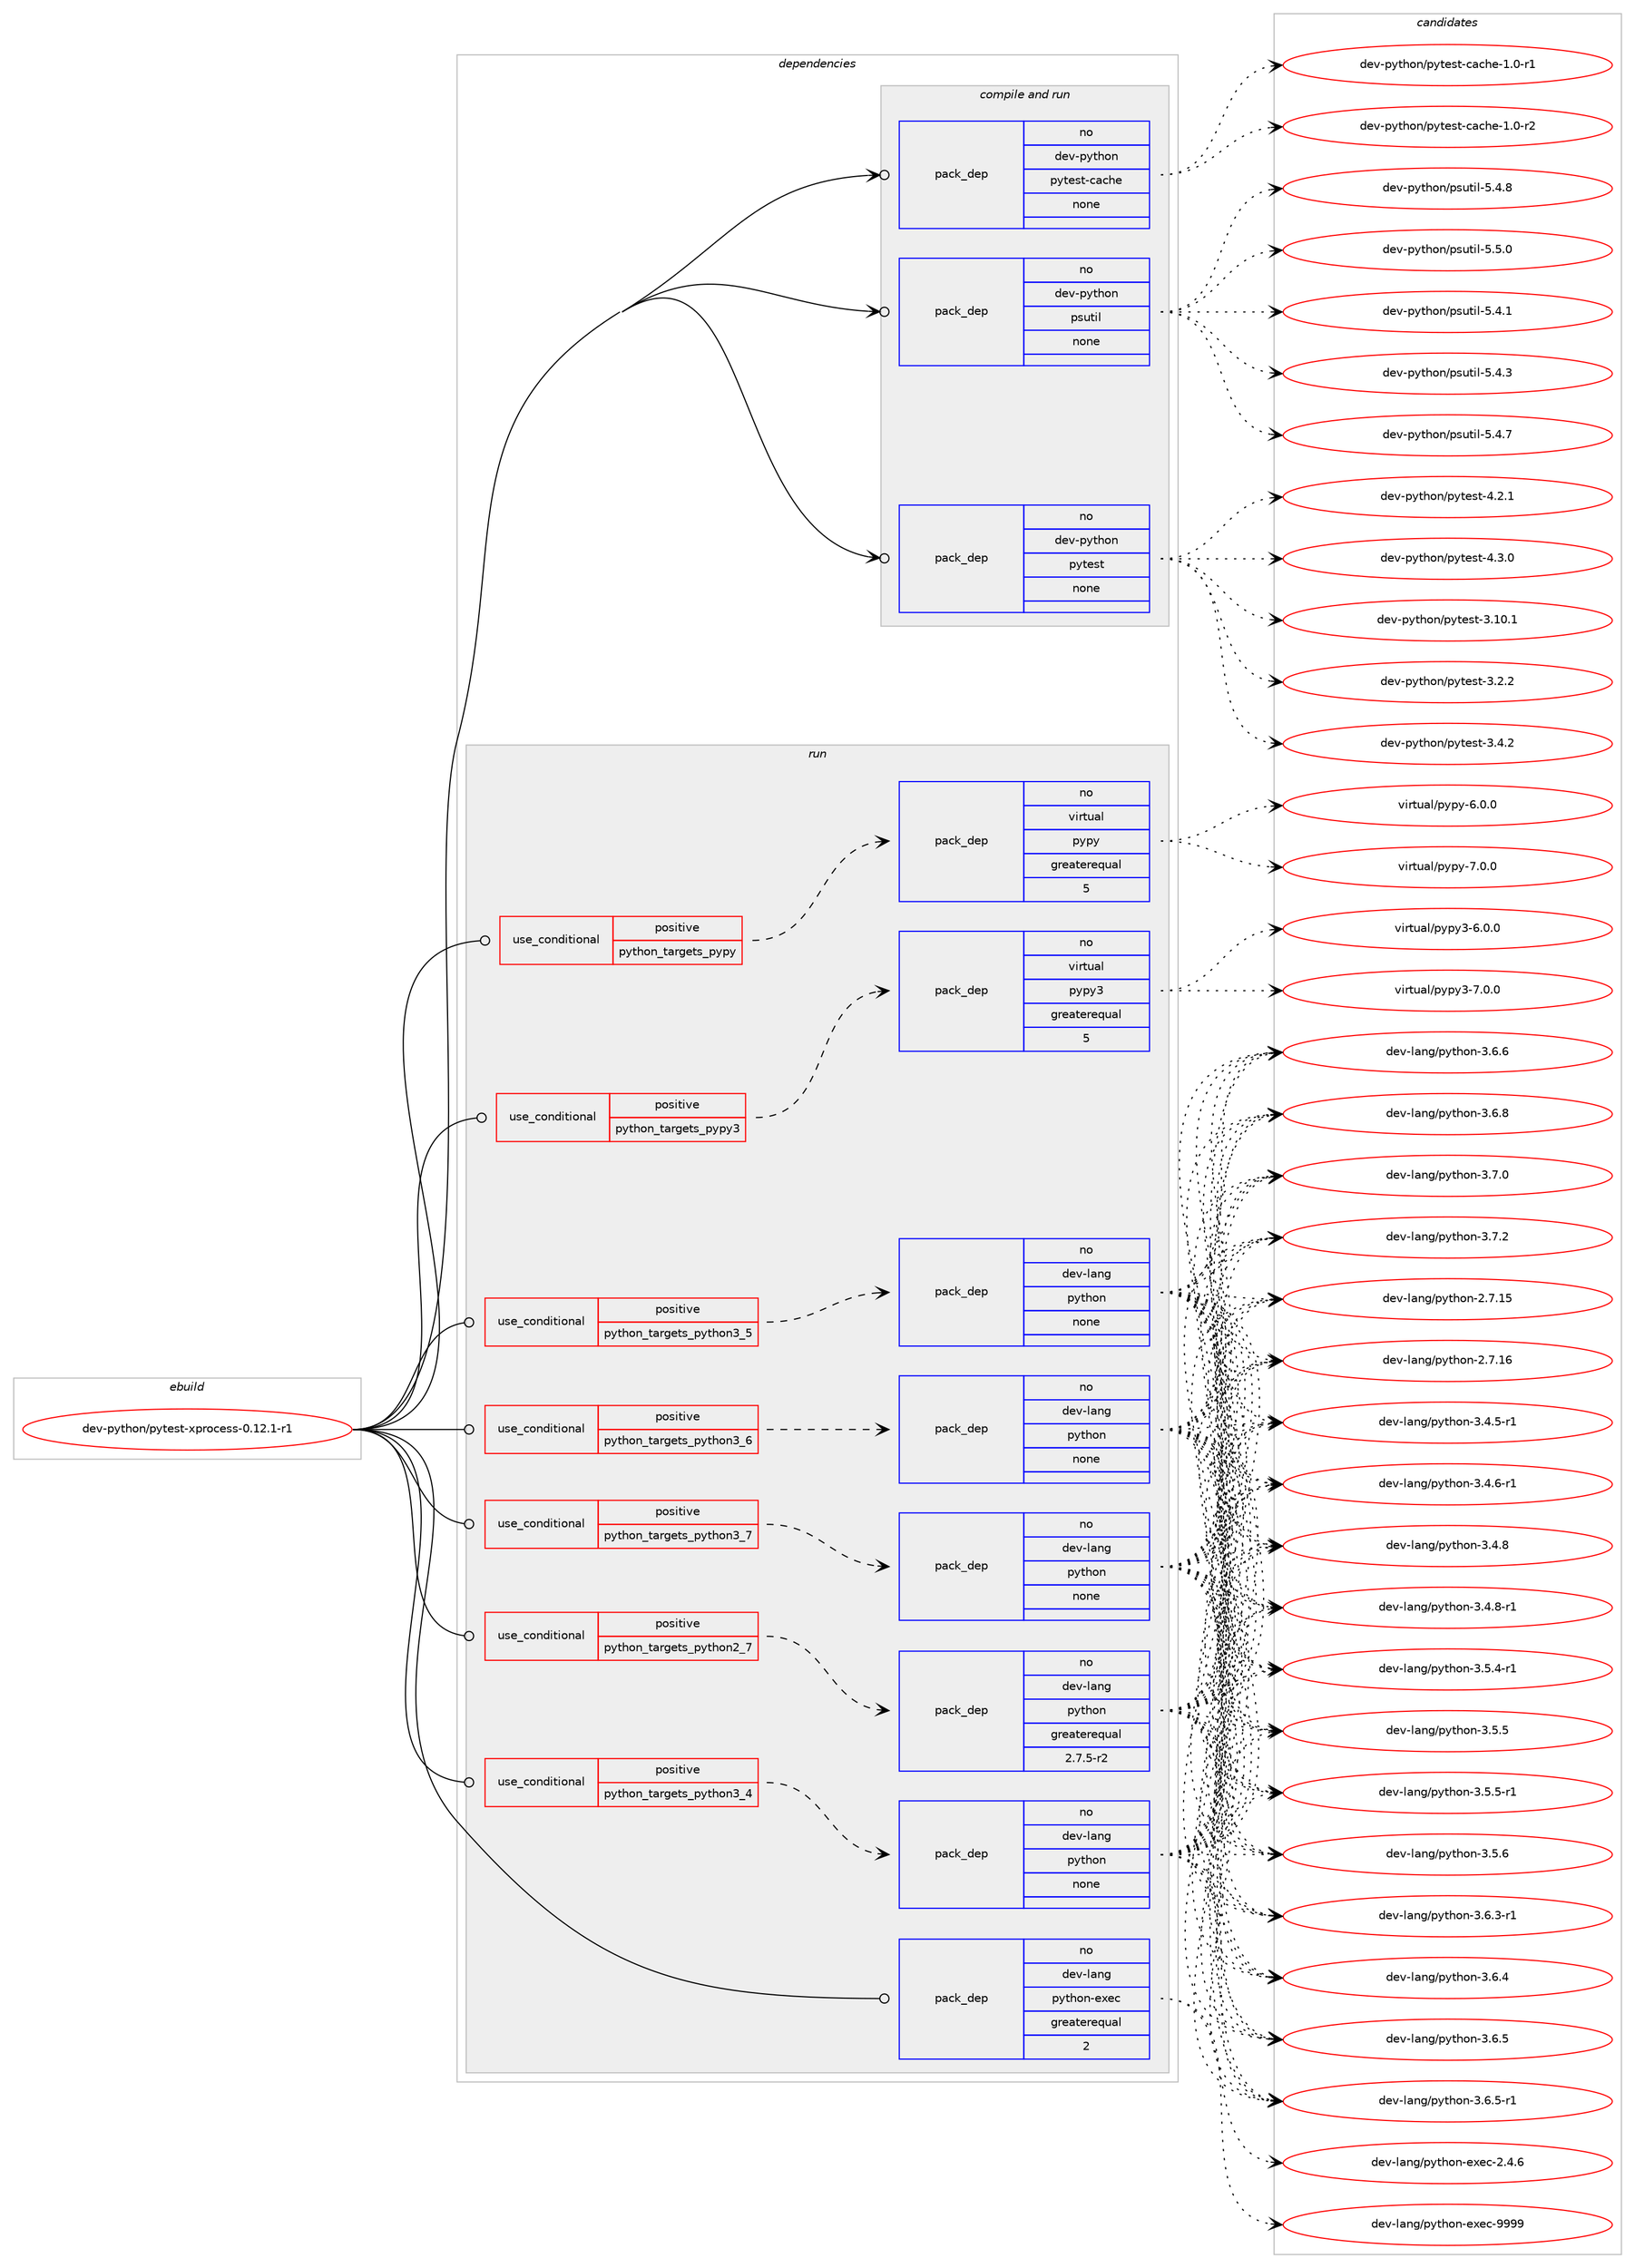 digraph prolog {

# *************
# Graph options
# *************

newrank=true;
concentrate=true;
compound=true;
graph [rankdir=LR,fontname=Helvetica,fontsize=10,ranksep=1.5];#, ranksep=2.5, nodesep=0.2];
edge  [arrowhead=vee];
node  [fontname=Helvetica,fontsize=10];

# **********
# The ebuild
# **********

subgraph cluster_leftcol {
color=gray;
rank=same;
label=<<i>ebuild</i>>;
id [label="dev-python/pytest-xprocess-0.12.1-r1", color=red, width=4, href="../dev-python/pytest-xprocess-0.12.1-r1.svg"];
}

# ****************
# The dependencies
# ****************

subgraph cluster_midcol {
color=gray;
label=<<i>dependencies</i>>;
subgraph cluster_compile {
fillcolor="#eeeeee";
style=filled;
label=<<i>compile</i>>;
}
subgraph cluster_compileandrun {
fillcolor="#eeeeee";
style=filled;
label=<<i>compile and run</i>>;
subgraph pack1028248 {
dependency1433954 [label=<<TABLE BORDER="0" CELLBORDER="1" CELLSPACING="0" CELLPADDING="4" WIDTH="220"><TR><TD ROWSPAN="6" CELLPADDING="30">pack_dep</TD></TR><TR><TD WIDTH="110">no</TD></TR><TR><TD>dev-python</TD></TR><TR><TD>psutil</TD></TR><TR><TD>none</TD></TR><TR><TD></TD></TR></TABLE>>, shape=none, color=blue];
}
id:e -> dependency1433954:w [weight=20,style="solid",arrowhead="odotvee"];
subgraph pack1028249 {
dependency1433955 [label=<<TABLE BORDER="0" CELLBORDER="1" CELLSPACING="0" CELLPADDING="4" WIDTH="220"><TR><TD ROWSPAN="6" CELLPADDING="30">pack_dep</TD></TR><TR><TD WIDTH="110">no</TD></TR><TR><TD>dev-python</TD></TR><TR><TD>pytest</TD></TR><TR><TD>none</TD></TR><TR><TD></TD></TR></TABLE>>, shape=none, color=blue];
}
id:e -> dependency1433955:w [weight=20,style="solid",arrowhead="odotvee"];
subgraph pack1028250 {
dependency1433956 [label=<<TABLE BORDER="0" CELLBORDER="1" CELLSPACING="0" CELLPADDING="4" WIDTH="220"><TR><TD ROWSPAN="6" CELLPADDING="30">pack_dep</TD></TR><TR><TD WIDTH="110">no</TD></TR><TR><TD>dev-python</TD></TR><TR><TD>pytest-cache</TD></TR><TR><TD>none</TD></TR><TR><TD></TD></TR></TABLE>>, shape=none, color=blue];
}
id:e -> dependency1433956:w [weight=20,style="solid",arrowhead="odotvee"];
}
subgraph cluster_run {
fillcolor="#eeeeee";
style=filled;
label=<<i>run</i>>;
subgraph cond382357 {
dependency1433957 [label=<<TABLE BORDER="0" CELLBORDER="1" CELLSPACING="0" CELLPADDING="4"><TR><TD ROWSPAN="3" CELLPADDING="10">use_conditional</TD></TR><TR><TD>positive</TD></TR><TR><TD>python_targets_pypy</TD></TR></TABLE>>, shape=none, color=red];
subgraph pack1028251 {
dependency1433958 [label=<<TABLE BORDER="0" CELLBORDER="1" CELLSPACING="0" CELLPADDING="4" WIDTH="220"><TR><TD ROWSPAN="6" CELLPADDING="30">pack_dep</TD></TR><TR><TD WIDTH="110">no</TD></TR><TR><TD>virtual</TD></TR><TR><TD>pypy</TD></TR><TR><TD>greaterequal</TD></TR><TR><TD>5</TD></TR></TABLE>>, shape=none, color=blue];
}
dependency1433957:e -> dependency1433958:w [weight=20,style="dashed",arrowhead="vee"];
}
id:e -> dependency1433957:w [weight=20,style="solid",arrowhead="odot"];
subgraph cond382358 {
dependency1433959 [label=<<TABLE BORDER="0" CELLBORDER="1" CELLSPACING="0" CELLPADDING="4"><TR><TD ROWSPAN="3" CELLPADDING="10">use_conditional</TD></TR><TR><TD>positive</TD></TR><TR><TD>python_targets_pypy3</TD></TR></TABLE>>, shape=none, color=red];
subgraph pack1028252 {
dependency1433960 [label=<<TABLE BORDER="0" CELLBORDER="1" CELLSPACING="0" CELLPADDING="4" WIDTH="220"><TR><TD ROWSPAN="6" CELLPADDING="30">pack_dep</TD></TR><TR><TD WIDTH="110">no</TD></TR><TR><TD>virtual</TD></TR><TR><TD>pypy3</TD></TR><TR><TD>greaterequal</TD></TR><TR><TD>5</TD></TR></TABLE>>, shape=none, color=blue];
}
dependency1433959:e -> dependency1433960:w [weight=20,style="dashed",arrowhead="vee"];
}
id:e -> dependency1433959:w [weight=20,style="solid",arrowhead="odot"];
subgraph cond382359 {
dependency1433961 [label=<<TABLE BORDER="0" CELLBORDER="1" CELLSPACING="0" CELLPADDING="4"><TR><TD ROWSPAN="3" CELLPADDING="10">use_conditional</TD></TR><TR><TD>positive</TD></TR><TR><TD>python_targets_python2_7</TD></TR></TABLE>>, shape=none, color=red];
subgraph pack1028253 {
dependency1433962 [label=<<TABLE BORDER="0" CELLBORDER="1" CELLSPACING="0" CELLPADDING="4" WIDTH="220"><TR><TD ROWSPAN="6" CELLPADDING="30">pack_dep</TD></TR><TR><TD WIDTH="110">no</TD></TR><TR><TD>dev-lang</TD></TR><TR><TD>python</TD></TR><TR><TD>greaterequal</TD></TR><TR><TD>2.7.5-r2</TD></TR></TABLE>>, shape=none, color=blue];
}
dependency1433961:e -> dependency1433962:w [weight=20,style="dashed",arrowhead="vee"];
}
id:e -> dependency1433961:w [weight=20,style="solid",arrowhead="odot"];
subgraph cond382360 {
dependency1433963 [label=<<TABLE BORDER="0" CELLBORDER="1" CELLSPACING="0" CELLPADDING="4"><TR><TD ROWSPAN="3" CELLPADDING="10">use_conditional</TD></TR><TR><TD>positive</TD></TR><TR><TD>python_targets_python3_4</TD></TR></TABLE>>, shape=none, color=red];
subgraph pack1028254 {
dependency1433964 [label=<<TABLE BORDER="0" CELLBORDER="1" CELLSPACING="0" CELLPADDING="4" WIDTH="220"><TR><TD ROWSPAN="6" CELLPADDING="30">pack_dep</TD></TR><TR><TD WIDTH="110">no</TD></TR><TR><TD>dev-lang</TD></TR><TR><TD>python</TD></TR><TR><TD>none</TD></TR><TR><TD></TD></TR></TABLE>>, shape=none, color=blue];
}
dependency1433963:e -> dependency1433964:w [weight=20,style="dashed",arrowhead="vee"];
}
id:e -> dependency1433963:w [weight=20,style="solid",arrowhead="odot"];
subgraph cond382361 {
dependency1433965 [label=<<TABLE BORDER="0" CELLBORDER="1" CELLSPACING="0" CELLPADDING="4"><TR><TD ROWSPAN="3" CELLPADDING="10">use_conditional</TD></TR><TR><TD>positive</TD></TR><TR><TD>python_targets_python3_5</TD></TR></TABLE>>, shape=none, color=red];
subgraph pack1028255 {
dependency1433966 [label=<<TABLE BORDER="0" CELLBORDER="1" CELLSPACING="0" CELLPADDING="4" WIDTH="220"><TR><TD ROWSPAN="6" CELLPADDING="30">pack_dep</TD></TR><TR><TD WIDTH="110">no</TD></TR><TR><TD>dev-lang</TD></TR><TR><TD>python</TD></TR><TR><TD>none</TD></TR><TR><TD></TD></TR></TABLE>>, shape=none, color=blue];
}
dependency1433965:e -> dependency1433966:w [weight=20,style="dashed",arrowhead="vee"];
}
id:e -> dependency1433965:w [weight=20,style="solid",arrowhead="odot"];
subgraph cond382362 {
dependency1433967 [label=<<TABLE BORDER="0" CELLBORDER="1" CELLSPACING="0" CELLPADDING="4"><TR><TD ROWSPAN="3" CELLPADDING="10">use_conditional</TD></TR><TR><TD>positive</TD></TR><TR><TD>python_targets_python3_6</TD></TR></TABLE>>, shape=none, color=red];
subgraph pack1028256 {
dependency1433968 [label=<<TABLE BORDER="0" CELLBORDER="1" CELLSPACING="0" CELLPADDING="4" WIDTH="220"><TR><TD ROWSPAN="6" CELLPADDING="30">pack_dep</TD></TR><TR><TD WIDTH="110">no</TD></TR><TR><TD>dev-lang</TD></TR><TR><TD>python</TD></TR><TR><TD>none</TD></TR><TR><TD></TD></TR></TABLE>>, shape=none, color=blue];
}
dependency1433967:e -> dependency1433968:w [weight=20,style="dashed",arrowhead="vee"];
}
id:e -> dependency1433967:w [weight=20,style="solid",arrowhead="odot"];
subgraph cond382363 {
dependency1433969 [label=<<TABLE BORDER="0" CELLBORDER="1" CELLSPACING="0" CELLPADDING="4"><TR><TD ROWSPAN="3" CELLPADDING="10">use_conditional</TD></TR><TR><TD>positive</TD></TR><TR><TD>python_targets_python3_7</TD></TR></TABLE>>, shape=none, color=red];
subgraph pack1028257 {
dependency1433970 [label=<<TABLE BORDER="0" CELLBORDER="1" CELLSPACING="0" CELLPADDING="4" WIDTH="220"><TR><TD ROWSPAN="6" CELLPADDING="30">pack_dep</TD></TR><TR><TD WIDTH="110">no</TD></TR><TR><TD>dev-lang</TD></TR><TR><TD>python</TD></TR><TR><TD>none</TD></TR><TR><TD></TD></TR></TABLE>>, shape=none, color=blue];
}
dependency1433969:e -> dependency1433970:w [weight=20,style="dashed",arrowhead="vee"];
}
id:e -> dependency1433969:w [weight=20,style="solid",arrowhead="odot"];
subgraph pack1028258 {
dependency1433971 [label=<<TABLE BORDER="0" CELLBORDER="1" CELLSPACING="0" CELLPADDING="4" WIDTH="220"><TR><TD ROWSPAN="6" CELLPADDING="30">pack_dep</TD></TR><TR><TD WIDTH="110">no</TD></TR><TR><TD>dev-lang</TD></TR><TR><TD>python-exec</TD></TR><TR><TD>greaterequal</TD></TR><TR><TD>2</TD></TR></TABLE>>, shape=none, color=blue];
}
id:e -> dependency1433971:w [weight=20,style="solid",arrowhead="odot"];
}
}

# **************
# The candidates
# **************

subgraph cluster_choices {
rank=same;
color=gray;
label=<<i>candidates</i>>;

subgraph choice1028248 {
color=black;
nodesep=1;
choice1001011184511212111610411111047112115117116105108455346524649 [label="dev-python/psutil-5.4.1", color=red, width=4,href="../dev-python/psutil-5.4.1.svg"];
choice1001011184511212111610411111047112115117116105108455346524651 [label="dev-python/psutil-5.4.3", color=red, width=4,href="../dev-python/psutil-5.4.3.svg"];
choice1001011184511212111610411111047112115117116105108455346524655 [label="dev-python/psutil-5.4.7", color=red, width=4,href="../dev-python/psutil-5.4.7.svg"];
choice1001011184511212111610411111047112115117116105108455346524656 [label="dev-python/psutil-5.4.8", color=red, width=4,href="../dev-python/psutil-5.4.8.svg"];
choice1001011184511212111610411111047112115117116105108455346534648 [label="dev-python/psutil-5.5.0", color=red, width=4,href="../dev-python/psutil-5.5.0.svg"];
dependency1433954:e -> choice1001011184511212111610411111047112115117116105108455346524649:w [style=dotted,weight="100"];
dependency1433954:e -> choice1001011184511212111610411111047112115117116105108455346524651:w [style=dotted,weight="100"];
dependency1433954:e -> choice1001011184511212111610411111047112115117116105108455346524655:w [style=dotted,weight="100"];
dependency1433954:e -> choice1001011184511212111610411111047112115117116105108455346524656:w [style=dotted,weight="100"];
dependency1433954:e -> choice1001011184511212111610411111047112115117116105108455346534648:w [style=dotted,weight="100"];
}
subgraph choice1028249 {
color=black;
nodesep=1;
choice100101118451121211161041111104711212111610111511645514649484649 [label="dev-python/pytest-3.10.1", color=red, width=4,href="../dev-python/pytest-3.10.1.svg"];
choice1001011184511212111610411111047112121116101115116455146504650 [label="dev-python/pytest-3.2.2", color=red, width=4,href="../dev-python/pytest-3.2.2.svg"];
choice1001011184511212111610411111047112121116101115116455146524650 [label="dev-python/pytest-3.4.2", color=red, width=4,href="../dev-python/pytest-3.4.2.svg"];
choice1001011184511212111610411111047112121116101115116455246504649 [label="dev-python/pytest-4.2.1", color=red, width=4,href="../dev-python/pytest-4.2.1.svg"];
choice1001011184511212111610411111047112121116101115116455246514648 [label="dev-python/pytest-4.3.0", color=red, width=4,href="../dev-python/pytest-4.3.0.svg"];
dependency1433955:e -> choice100101118451121211161041111104711212111610111511645514649484649:w [style=dotted,weight="100"];
dependency1433955:e -> choice1001011184511212111610411111047112121116101115116455146504650:w [style=dotted,weight="100"];
dependency1433955:e -> choice1001011184511212111610411111047112121116101115116455146524650:w [style=dotted,weight="100"];
dependency1433955:e -> choice1001011184511212111610411111047112121116101115116455246504649:w [style=dotted,weight="100"];
dependency1433955:e -> choice1001011184511212111610411111047112121116101115116455246514648:w [style=dotted,weight="100"];
}
subgraph choice1028250 {
color=black;
nodesep=1;
choice100101118451121211161041111104711212111610111511645999799104101454946484511449 [label="dev-python/pytest-cache-1.0-r1", color=red, width=4,href="../dev-python/pytest-cache-1.0-r1.svg"];
choice100101118451121211161041111104711212111610111511645999799104101454946484511450 [label="dev-python/pytest-cache-1.0-r2", color=red, width=4,href="../dev-python/pytest-cache-1.0-r2.svg"];
dependency1433956:e -> choice100101118451121211161041111104711212111610111511645999799104101454946484511449:w [style=dotted,weight="100"];
dependency1433956:e -> choice100101118451121211161041111104711212111610111511645999799104101454946484511450:w [style=dotted,weight="100"];
}
subgraph choice1028251 {
color=black;
nodesep=1;
choice1181051141161179710847112121112121455446484648 [label="virtual/pypy-6.0.0", color=red, width=4,href="../virtual/pypy-6.0.0.svg"];
choice1181051141161179710847112121112121455546484648 [label="virtual/pypy-7.0.0", color=red, width=4,href="../virtual/pypy-7.0.0.svg"];
dependency1433958:e -> choice1181051141161179710847112121112121455446484648:w [style=dotted,weight="100"];
dependency1433958:e -> choice1181051141161179710847112121112121455546484648:w [style=dotted,weight="100"];
}
subgraph choice1028252 {
color=black;
nodesep=1;
choice118105114116117971084711212111212151455446484648 [label="virtual/pypy3-6.0.0", color=red, width=4,href="../virtual/pypy3-6.0.0.svg"];
choice118105114116117971084711212111212151455546484648 [label="virtual/pypy3-7.0.0", color=red, width=4,href="../virtual/pypy3-7.0.0.svg"];
dependency1433960:e -> choice118105114116117971084711212111212151455446484648:w [style=dotted,weight="100"];
dependency1433960:e -> choice118105114116117971084711212111212151455546484648:w [style=dotted,weight="100"];
}
subgraph choice1028253 {
color=black;
nodesep=1;
choice10010111845108971101034711212111610411111045504655464953 [label="dev-lang/python-2.7.15", color=red, width=4,href="../dev-lang/python-2.7.15.svg"];
choice10010111845108971101034711212111610411111045504655464954 [label="dev-lang/python-2.7.16", color=red, width=4,href="../dev-lang/python-2.7.16.svg"];
choice1001011184510897110103471121211161041111104551465246534511449 [label="dev-lang/python-3.4.5-r1", color=red, width=4,href="../dev-lang/python-3.4.5-r1.svg"];
choice1001011184510897110103471121211161041111104551465246544511449 [label="dev-lang/python-3.4.6-r1", color=red, width=4,href="../dev-lang/python-3.4.6-r1.svg"];
choice100101118451089711010347112121116104111110455146524656 [label="dev-lang/python-3.4.8", color=red, width=4,href="../dev-lang/python-3.4.8.svg"];
choice1001011184510897110103471121211161041111104551465246564511449 [label="dev-lang/python-3.4.8-r1", color=red, width=4,href="../dev-lang/python-3.4.8-r1.svg"];
choice1001011184510897110103471121211161041111104551465346524511449 [label="dev-lang/python-3.5.4-r1", color=red, width=4,href="../dev-lang/python-3.5.4-r1.svg"];
choice100101118451089711010347112121116104111110455146534653 [label="dev-lang/python-3.5.5", color=red, width=4,href="../dev-lang/python-3.5.5.svg"];
choice1001011184510897110103471121211161041111104551465346534511449 [label="dev-lang/python-3.5.5-r1", color=red, width=4,href="../dev-lang/python-3.5.5-r1.svg"];
choice100101118451089711010347112121116104111110455146534654 [label="dev-lang/python-3.5.6", color=red, width=4,href="../dev-lang/python-3.5.6.svg"];
choice1001011184510897110103471121211161041111104551465446514511449 [label="dev-lang/python-3.6.3-r1", color=red, width=4,href="../dev-lang/python-3.6.3-r1.svg"];
choice100101118451089711010347112121116104111110455146544652 [label="dev-lang/python-3.6.4", color=red, width=4,href="../dev-lang/python-3.6.4.svg"];
choice100101118451089711010347112121116104111110455146544653 [label="dev-lang/python-3.6.5", color=red, width=4,href="../dev-lang/python-3.6.5.svg"];
choice1001011184510897110103471121211161041111104551465446534511449 [label="dev-lang/python-3.6.5-r1", color=red, width=4,href="../dev-lang/python-3.6.5-r1.svg"];
choice100101118451089711010347112121116104111110455146544654 [label="dev-lang/python-3.6.6", color=red, width=4,href="../dev-lang/python-3.6.6.svg"];
choice100101118451089711010347112121116104111110455146544656 [label="dev-lang/python-3.6.8", color=red, width=4,href="../dev-lang/python-3.6.8.svg"];
choice100101118451089711010347112121116104111110455146554648 [label="dev-lang/python-3.7.0", color=red, width=4,href="../dev-lang/python-3.7.0.svg"];
choice100101118451089711010347112121116104111110455146554650 [label="dev-lang/python-3.7.2", color=red, width=4,href="../dev-lang/python-3.7.2.svg"];
dependency1433962:e -> choice10010111845108971101034711212111610411111045504655464953:w [style=dotted,weight="100"];
dependency1433962:e -> choice10010111845108971101034711212111610411111045504655464954:w [style=dotted,weight="100"];
dependency1433962:e -> choice1001011184510897110103471121211161041111104551465246534511449:w [style=dotted,weight="100"];
dependency1433962:e -> choice1001011184510897110103471121211161041111104551465246544511449:w [style=dotted,weight="100"];
dependency1433962:e -> choice100101118451089711010347112121116104111110455146524656:w [style=dotted,weight="100"];
dependency1433962:e -> choice1001011184510897110103471121211161041111104551465246564511449:w [style=dotted,weight="100"];
dependency1433962:e -> choice1001011184510897110103471121211161041111104551465346524511449:w [style=dotted,weight="100"];
dependency1433962:e -> choice100101118451089711010347112121116104111110455146534653:w [style=dotted,weight="100"];
dependency1433962:e -> choice1001011184510897110103471121211161041111104551465346534511449:w [style=dotted,weight="100"];
dependency1433962:e -> choice100101118451089711010347112121116104111110455146534654:w [style=dotted,weight="100"];
dependency1433962:e -> choice1001011184510897110103471121211161041111104551465446514511449:w [style=dotted,weight="100"];
dependency1433962:e -> choice100101118451089711010347112121116104111110455146544652:w [style=dotted,weight="100"];
dependency1433962:e -> choice100101118451089711010347112121116104111110455146544653:w [style=dotted,weight="100"];
dependency1433962:e -> choice1001011184510897110103471121211161041111104551465446534511449:w [style=dotted,weight="100"];
dependency1433962:e -> choice100101118451089711010347112121116104111110455146544654:w [style=dotted,weight="100"];
dependency1433962:e -> choice100101118451089711010347112121116104111110455146544656:w [style=dotted,weight="100"];
dependency1433962:e -> choice100101118451089711010347112121116104111110455146554648:w [style=dotted,weight="100"];
dependency1433962:e -> choice100101118451089711010347112121116104111110455146554650:w [style=dotted,weight="100"];
}
subgraph choice1028254 {
color=black;
nodesep=1;
choice10010111845108971101034711212111610411111045504655464953 [label="dev-lang/python-2.7.15", color=red, width=4,href="../dev-lang/python-2.7.15.svg"];
choice10010111845108971101034711212111610411111045504655464954 [label="dev-lang/python-2.7.16", color=red, width=4,href="../dev-lang/python-2.7.16.svg"];
choice1001011184510897110103471121211161041111104551465246534511449 [label="dev-lang/python-3.4.5-r1", color=red, width=4,href="../dev-lang/python-3.4.5-r1.svg"];
choice1001011184510897110103471121211161041111104551465246544511449 [label="dev-lang/python-3.4.6-r1", color=red, width=4,href="../dev-lang/python-3.4.6-r1.svg"];
choice100101118451089711010347112121116104111110455146524656 [label="dev-lang/python-3.4.8", color=red, width=4,href="../dev-lang/python-3.4.8.svg"];
choice1001011184510897110103471121211161041111104551465246564511449 [label="dev-lang/python-3.4.8-r1", color=red, width=4,href="../dev-lang/python-3.4.8-r1.svg"];
choice1001011184510897110103471121211161041111104551465346524511449 [label="dev-lang/python-3.5.4-r1", color=red, width=4,href="../dev-lang/python-3.5.4-r1.svg"];
choice100101118451089711010347112121116104111110455146534653 [label="dev-lang/python-3.5.5", color=red, width=4,href="../dev-lang/python-3.5.5.svg"];
choice1001011184510897110103471121211161041111104551465346534511449 [label="dev-lang/python-3.5.5-r1", color=red, width=4,href="../dev-lang/python-3.5.5-r1.svg"];
choice100101118451089711010347112121116104111110455146534654 [label="dev-lang/python-3.5.6", color=red, width=4,href="../dev-lang/python-3.5.6.svg"];
choice1001011184510897110103471121211161041111104551465446514511449 [label="dev-lang/python-3.6.3-r1", color=red, width=4,href="../dev-lang/python-3.6.3-r1.svg"];
choice100101118451089711010347112121116104111110455146544652 [label="dev-lang/python-3.6.4", color=red, width=4,href="../dev-lang/python-3.6.4.svg"];
choice100101118451089711010347112121116104111110455146544653 [label="dev-lang/python-3.6.5", color=red, width=4,href="../dev-lang/python-3.6.5.svg"];
choice1001011184510897110103471121211161041111104551465446534511449 [label="dev-lang/python-3.6.5-r1", color=red, width=4,href="../dev-lang/python-3.6.5-r1.svg"];
choice100101118451089711010347112121116104111110455146544654 [label="dev-lang/python-3.6.6", color=red, width=4,href="../dev-lang/python-3.6.6.svg"];
choice100101118451089711010347112121116104111110455146544656 [label="dev-lang/python-3.6.8", color=red, width=4,href="../dev-lang/python-3.6.8.svg"];
choice100101118451089711010347112121116104111110455146554648 [label="dev-lang/python-3.7.0", color=red, width=4,href="../dev-lang/python-3.7.0.svg"];
choice100101118451089711010347112121116104111110455146554650 [label="dev-lang/python-3.7.2", color=red, width=4,href="../dev-lang/python-3.7.2.svg"];
dependency1433964:e -> choice10010111845108971101034711212111610411111045504655464953:w [style=dotted,weight="100"];
dependency1433964:e -> choice10010111845108971101034711212111610411111045504655464954:w [style=dotted,weight="100"];
dependency1433964:e -> choice1001011184510897110103471121211161041111104551465246534511449:w [style=dotted,weight="100"];
dependency1433964:e -> choice1001011184510897110103471121211161041111104551465246544511449:w [style=dotted,weight="100"];
dependency1433964:e -> choice100101118451089711010347112121116104111110455146524656:w [style=dotted,weight="100"];
dependency1433964:e -> choice1001011184510897110103471121211161041111104551465246564511449:w [style=dotted,weight="100"];
dependency1433964:e -> choice1001011184510897110103471121211161041111104551465346524511449:w [style=dotted,weight="100"];
dependency1433964:e -> choice100101118451089711010347112121116104111110455146534653:w [style=dotted,weight="100"];
dependency1433964:e -> choice1001011184510897110103471121211161041111104551465346534511449:w [style=dotted,weight="100"];
dependency1433964:e -> choice100101118451089711010347112121116104111110455146534654:w [style=dotted,weight="100"];
dependency1433964:e -> choice1001011184510897110103471121211161041111104551465446514511449:w [style=dotted,weight="100"];
dependency1433964:e -> choice100101118451089711010347112121116104111110455146544652:w [style=dotted,weight="100"];
dependency1433964:e -> choice100101118451089711010347112121116104111110455146544653:w [style=dotted,weight="100"];
dependency1433964:e -> choice1001011184510897110103471121211161041111104551465446534511449:w [style=dotted,weight="100"];
dependency1433964:e -> choice100101118451089711010347112121116104111110455146544654:w [style=dotted,weight="100"];
dependency1433964:e -> choice100101118451089711010347112121116104111110455146544656:w [style=dotted,weight="100"];
dependency1433964:e -> choice100101118451089711010347112121116104111110455146554648:w [style=dotted,weight="100"];
dependency1433964:e -> choice100101118451089711010347112121116104111110455146554650:w [style=dotted,weight="100"];
}
subgraph choice1028255 {
color=black;
nodesep=1;
choice10010111845108971101034711212111610411111045504655464953 [label="dev-lang/python-2.7.15", color=red, width=4,href="../dev-lang/python-2.7.15.svg"];
choice10010111845108971101034711212111610411111045504655464954 [label="dev-lang/python-2.7.16", color=red, width=4,href="../dev-lang/python-2.7.16.svg"];
choice1001011184510897110103471121211161041111104551465246534511449 [label="dev-lang/python-3.4.5-r1", color=red, width=4,href="../dev-lang/python-3.4.5-r1.svg"];
choice1001011184510897110103471121211161041111104551465246544511449 [label="dev-lang/python-3.4.6-r1", color=red, width=4,href="../dev-lang/python-3.4.6-r1.svg"];
choice100101118451089711010347112121116104111110455146524656 [label="dev-lang/python-3.4.8", color=red, width=4,href="../dev-lang/python-3.4.8.svg"];
choice1001011184510897110103471121211161041111104551465246564511449 [label="dev-lang/python-3.4.8-r1", color=red, width=4,href="../dev-lang/python-3.4.8-r1.svg"];
choice1001011184510897110103471121211161041111104551465346524511449 [label="dev-lang/python-3.5.4-r1", color=red, width=4,href="../dev-lang/python-3.5.4-r1.svg"];
choice100101118451089711010347112121116104111110455146534653 [label="dev-lang/python-3.5.5", color=red, width=4,href="../dev-lang/python-3.5.5.svg"];
choice1001011184510897110103471121211161041111104551465346534511449 [label="dev-lang/python-3.5.5-r1", color=red, width=4,href="../dev-lang/python-3.5.5-r1.svg"];
choice100101118451089711010347112121116104111110455146534654 [label="dev-lang/python-3.5.6", color=red, width=4,href="../dev-lang/python-3.5.6.svg"];
choice1001011184510897110103471121211161041111104551465446514511449 [label="dev-lang/python-3.6.3-r1", color=red, width=4,href="../dev-lang/python-3.6.3-r1.svg"];
choice100101118451089711010347112121116104111110455146544652 [label="dev-lang/python-3.6.4", color=red, width=4,href="../dev-lang/python-3.6.4.svg"];
choice100101118451089711010347112121116104111110455146544653 [label="dev-lang/python-3.6.5", color=red, width=4,href="../dev-lang/python-3.6.5.svg"];
choice1001011184510897110103471121211161041111104551465446534511449 [label="dev-lang/python-3.6.5-r1", color=red, width=4,href="../dev-lang/python-3.6.5-r1.svg"];
choice100101118451089711010347112121116104111110455146544654 [label="dev-lang/python-3.6.6", color=red, width=4,href="../dev-lang/python-3.6.6.svg"];
choice100101118451089711010347112121116104111110455146544656 [label="dev-lang/python-3.6.8", color=red, width=4,href="../dev-lang/python-3.6.8.svg"];
choice100101118451089711010347112121116104111110455146554648 [label="dev-lang/python-3.7.0", color=red, width=4,href="../dev-lang/python-3.7.0.svg"];
choice100101118451089711010347112121116104111110455146554650 [label="dev-lang/python-3.7.2", color=red, width=4,href="../dev-lang/python-3.7.2.svg"];
dependency1433966:e -> choice10010111845108971101034711212111610411111045504655464953:w [style=dotted,weight="100"];
dependency1433966:e -> choice10010111845108971101034711212111610411111045504655464954:w [style=dotted,weight="100"];
dependency1433966:e -> choice1001011184510897110103471121211161041111104551465246534511449:w [style=dotted,weight="100"];
dependency1433966:e -> choice1001011184510897110103471121211161041111104551465246544511449:w [style=dotted,weight="100"];
dependency1433966:e -> choice100101118451089711010347112121116104111110455146524656:w [style=dotted,weight="100"];
dependency1433966:e -> choice1001011184510897110103471121211161041111104551465246564511449:w [style=dotted,weight="100"];
dependency1433966:e -> choice1001011184510897110103471121211161041111104551465346524511449:w [style=dotted,weight="100"];
dependency1433966:e -> choice100101118451089711010347112121116104111110455146534653:w [style=dotted,weight="100"];
dependency1433966:e -> choice1001011184510897110103471121211161041111104551465346534511449:w [style=dotted,weight="100"];
dependency1433966:e -> choice100101118451089711010347112121116104111110455146534654:w [style=dotted,weight="100"];
dependency1433966:e -> choice1001011184510897110103471121211161041111104551465446514511449:w [style=dotted,weight="100"];
dependency1433966:e -> choice100101118451089711010347112121116104111110455146544652:w [style=dotted,weight="100"];
dependency1433966:e -> choice100101118451089711010347112121116104111110455146544653:w [style=dotted,weight="100"];
dependency1433966:e -> choice1001011184510897110103471121211161041111104551465446534511449:w [style=dotted,weight="100"];
dependency1433966:e -> choice100101118451089711010347112121116104111110455146544654:w [style=dotted,weight="100"];
dependency1433966:e -> choice100101118451089711010347112121116104111110455146544656:w [style=dotted,weight="100"];
dependency1433966:e -> choice100101118451089711010347112121116104111110455146554648:w [style=dotted,weight="100"];
dependency1433966:e -> choice100101118451089711010347112121116104111110455146554650:w [style=dotted,weight="100"];
}
subgraph choice1028256 {
color=black;
nodesep=1;
choice10010111845108971101034711212111610411111045504655464953 [label="dev-lang/python-2.7.15", color=red, width=4,href="../dev-lang/python-2.7.15.svg"];
choice10010111845108971101034711212111610411111045504655464954 [label="dev-lang/python-2.7.16", color=red, width=4,href="../dev-lang/python-2.7.16.svg"];
choice1001011184510897110103471121211161041111104551465246534511449 [label="dev-lang/python-3.4.5-r1", color=red, width=4,href="../dev-lang/python-3.4.5-r1.svg"];
choice1001011184510897110103471121211161041111104551465246544511449 [label="dev-lang/python-3.4.6-r1", color=red, width=4,href="../dev-lang/python-3.4.6-r1.svg"];
choice100101118451089711010347112121116104111110455146524656 [label="dev-lang/python-3.4.8", color=red, width=4,href="../dev-lang/python-3.4.8.svg"];
choice1001011184510897110103471121211161041111104551465246564511449 [label="dev-lang/python-3.4.8-r1", color=red, width=4,href="../dev-lang/python-3.4.8-r1.svg"];
choice1001011184510897110103471121211161041111104551465346524511449 [label="dev-lang/python-3.5.4-r1", color=red, width=4,href="../dev-lang/python-3.5.4-r1.svg"];
choice100101118451089711010347112121116104111110455146534653 [label="dev-lang/python-3.5.5", color=red, width=4,href="../dev-lang/python-3.5.5.svg"];
choice1001011184510897110103471121211161041111104551465346534511449 [label="dev-lang/python-3.5.5-r1", color=red, width=4,href="../dev-lang/python-3.5.5-r1.svg"];
choice100101118451089711010347112121116104111110455146534654 [label="dev-lang/python-3.5.6", color=red, width=4,href="../dev-lang/python-3.5.6.svg"];
choice1001011184510897110103471121211161041111104551465446514511449 [label="dev-lang/python-3.6.3-r1", color=red, width=4,href="../dev-lang/python-3.6.3-r1.svg"];
choice100101118451089711010347112121116104111110455146544652 [label="dev-lang/python-3.6.4", color=red, width=4,href="../dev-lang/python-3.6.4.svg"];
choice100101118451089711010347112121116104111110455146544653 [label="dev-lang/python-3.6.5", color=red, width=4,href="../dev-lang/python-3.6.5.svg"];
choice1001011184510897110103471121211161041111104551465446534511449 [label="dev-lang/python-3.6.5-r1", color=red, width=4,href="../dev-lang/python-3.6.5-r1.svg"];
choice100101118451089711010347112121116104111110455146544654 [label="dev-lang/python-3.6.6", color=red, width=4,href="../dev-lang/python-3.6.6.svg"];
choice100101118451089711010347112121116104111110455146544656 [label="dev-lang/python-3.6.8", color=red, width=4,href="../dev-lang/python-3.6.8.svg"];
choice100101118451089711010347112121116104111110455146554648 [label="dev-lang/python-3.7.0", color=red, width=4,href="../dev-lang/python-3.7.0.svg"];
choice100101118451089711010347112121116104111110455146554650 [label="dev-lang/python-3.7.2", color=red, width=4,href="../dev-lang/python-3.7.2.svg"];
dependency1433968:e -> choice10010111845108971101034711212111610411111045504655464953:w [style=dotted,weight="100"];
dependency1433968:e -> choice10010111845108971101034711212111610411111045504655464954:w [style=dotted,weight="100"];
dependency1433968:e -> choice1001011184510897110103471121211161041111104551465246534511449:w [style=dotted,weight="100"];
dependency1433968:e -> choice1001011184510897110103471121211161041111104551465246544511449:w [style=dotted,weight="100"];
dependency1433968:e -> choice100101118451089711010347112121116104111110455146524656:w [style=dotted,weight="100"];
dependency1433968:e -> choice1001011184510897110103471121211161041111104551465246564511449:w [style=dotted,weight="100"];
dependency1433968:e -> choice1001011184510897110103471121211161041111104551465346524511449:w [style=dotted,weight="100"];
dependency1433968:e -> choice100101118451089711010347112121116104111110455146534653:w [style=dotted,weight="100"];
dependency1433968:e -> choice1001011184510897110103471121211161041111104551465346534511449:w [style=dotted,weight="100"];
dependency1433968:e -> choice100101118451089711010347112121116104111110455146534654:w [style=dotted,weight="100"];
dependency1433968:e -> choice1001011184510897110103471121211161041111104551465446514511449:w [style=dotted,weight="100"];
dependency1433968:e -> choice100101118451089711010347112121116104111110455146544652:w [style=dotted,weight="100"];
dependency1433968:e -> choice100101118451089711010347112121116104111110455146544653:w [style=dotted,weight="100"];
dependency1433968:e -> choice1001011184510897110103471121211161041111104551465446534511449:w [style=dotted,weight="100"];
dependency1433968:e -> choice100101118451089711010347112121116104111110455146544654:w [style=dotted,weight="100"];
dependency1433968:e -> choice100101118451089711010347112121116104111110455146544656:w [style=dotted,weight="100"];
dependency1433968:e -> choice100101118451089711010347112121116104111110455146554648:w [style=dotted,weight="100"];
dependency1433968:e -> choice100101118451089711010347112121116104111110455146554650:w [style=dotted,weight="100"];
}
subgraph choice1028257 {
color=black;
nodesep=1;
choice10010111845108971101034711212111610411111045504655464953 [label="dev-lang/python-2.7.15", color=red, width=4,href="../dev-lang/python-2.7.15.svg"];
choice10010111845108971101034711212111610411111045504655464954 [label="dev-lang/python-2.7.16", color=red, width=4,href="../dev-lang/python-2.7.16.svg"];
choice1001011184510897110103471121211161041111104551465246534511449 [label="dev-lang/python-3.4.5-r1", color=red, width=4,href="../dev-lang/python-3.4.5-r1.svg"];
choice1001011184510897110103471121211161041111104551465246544511449 [label="dev-lang/python-3.4.6-r1", color=red, width=4,href="../dev-lang/python-3.4.6-r1.svg"];
choice100101118451089711010347112121116104111110455146524656 [label="dev-lang/python-3.4.8", color=red, width=4,href="../dev-lang/python-3.4.8.svg"];
choice1001011184510897110103471121211161041111104551465246564511449 [label="dev-lang/python-3.4.8-r1", color=red, width=4,href="../dev-lang/python-3.4.8-r1.svg"];
choice1001011184510897110103471121211161041111104551465346524511449 [label="dev-lang/python-3.5.4-r1", color=red, width=4,href="../dev-lang/python-3.5.4-r1.svg"];
choice100101118451089711010347112121116104111110455146534653 [label="dev-lang/python-3.5.5", color=red, width=4,href="../dev-lang/python-3.5.5.svg"];
choice1001011184510897110103471121211161041111104551465346534511449 [label="dev-lang/python-3.5.5-r1", color=red, width=4,href="../dev-lang/python-3.5.5-r1.svg"];
choice100101118451089711010347112121116104111110455146534654 [label="dev-lang/python-3.5.6", color=red, width=4,href="../dev-lang/python-3.5.6.svg"];
choice1001011184510897110103471121211161041111104551465446514511449 [label="dev-lang/python-3.6.3-r1", color=red, width=4,href="../dev-lang/python-3.6.3-r1.svg"];
choice100101118451089711010347112121116104111110455146544652 [label="dev-lang/python-3.6.4", color=red, width=4,href="../dev-lang/python-3.6.4.svg"];
choice100101118451089711010347112121116104111110455146544653 [label="dev-lang/python-3.6.5", color=red, width=4,href="../dev-lang/python-3.6.5.svg"];
choice1001011184510897110103471121211161041111104551465446534511449 [label="dev-lang/python-3.6.5-r1", color=red, width=4,href="../dev-lang/python-3.6.5-r1.svg"];
choice100101118451089711010347112121116104111110455146544654 [label="dev-lang/python-3.6.6", color=red, width=4,href="../dev-lang/python-3.6.6.svg"];
choice100101118451089711010347112121116104111110455146544656 [label="dev-lang/python-3.6.8", color=red, width=4,href="../dev-lang/python-3.6.8.svg"];
choice100101118451089711010347112121116104111110455146554648 [label="dev-lang/python-3.7.0", color=red, width=4,href="../dev-lang/python-3.7.0.svg"];
choice100101118451089711010347112121116104111110455146554650 [label="dev-lang/python-3.7.2", color=red, width=4,href="../dev-lang/python-3.7.2.svg"];
dependency1433970:e -> choice10010111845108971101034711212111610411111045504655464953:w [style=dotted,weight="100"];
dependency1433970:e -> choice10010111845108971101034711212111610411111045504655464954:w [style=dotted,weight="100"];
dependency1433970:e -> choice1001011184510897110103471121211161041111104551465246534511449:w [style=dotted,weight="100"];
dependency1433970:e -> choice1001011184510897110103471121211161041111104551465246544511449:w [style=dotted,weight="100"];
dependency1433970:e -> choice100101118451089711010347112121116104111110455146524656:w [style=dotted,weight="100"];
dependency1433970:e -> choice1001011184510897110103471121211161041111104551465246564511449:w [style=dotted,weight="100"];
dependency1433970:e -> choice1001011184510897110103471121211161041111104551465346524511449:w [style=dotted,weight="100"];
dependency1433970:e -> choice100101118451089711010347112121116104111110455146534653:w [style=dotted,weight="100"];
dependency1433970:e -> choice1001011184510897110103471121211161041111104551465346534511449:w [style=dotted,weight="100"];
dependency1433970:e -> choice100101118451089711010347112121116104111110455146534654:w [style=dotted,weight="100"];
dependency1433970:e -> choice1001011184510897110103471121211161041111104551465446514511449:w [style=dotted,weight="100"];
dependency1433970:e -> choice100101118451089711010347112121116104111110455146544652:w [style=dotted,weight="100"];
dependency1433970:e -> choice100101118451089711010347112121116104111110455146544653:w [style=dotted,weight="100"];
dependency1433970:e -> choice1001011184510897110103471121211161041111104551465446534511449:w [style=dotted,weight="100"];
dependency1433970:e -> choice100101118451089711010347112121116104111110455146544654:w [style=dotted,weight="100"];
dependency1433970:e -> choice100101118451089711010347112121116104111110455146544656:w [style=dotted,weight="100"];
dependency1433970:e -> choice100101118451089711010347112121116104111110455146554648:w [style=dotted,weight="100"];
dependency1433970:e -> choice100101118451089711010347112121116104111110455146554650:w [style=dotted,weight="100"];
}
subgraph choice1028258 {
color=black;
nodesep=1;
choice1001011184510897110103471121211161041111104510112010199455046524654 [label="dev-lang/python-exec-2.4.6", color=red, width=4,href="../dev-lang/python-exec-2.4.6.svg"];
choice10010111845108971101034711212111610411111045101120101994557575757 [label="dev-lang/python-exec-9999", color=red, width=4,href="../dev-lang/python-exec-9999.svg"];
dependency1433971:e -> choice1001011184510897110103471121211161041111104510112010199455046524654:w [style=dotted,weight="100"];
dependency1433971:e -> choice10010111845108971101034711212111610411111045101120101994557575757:w [style=dotted,weight="100"];
}
}

}
